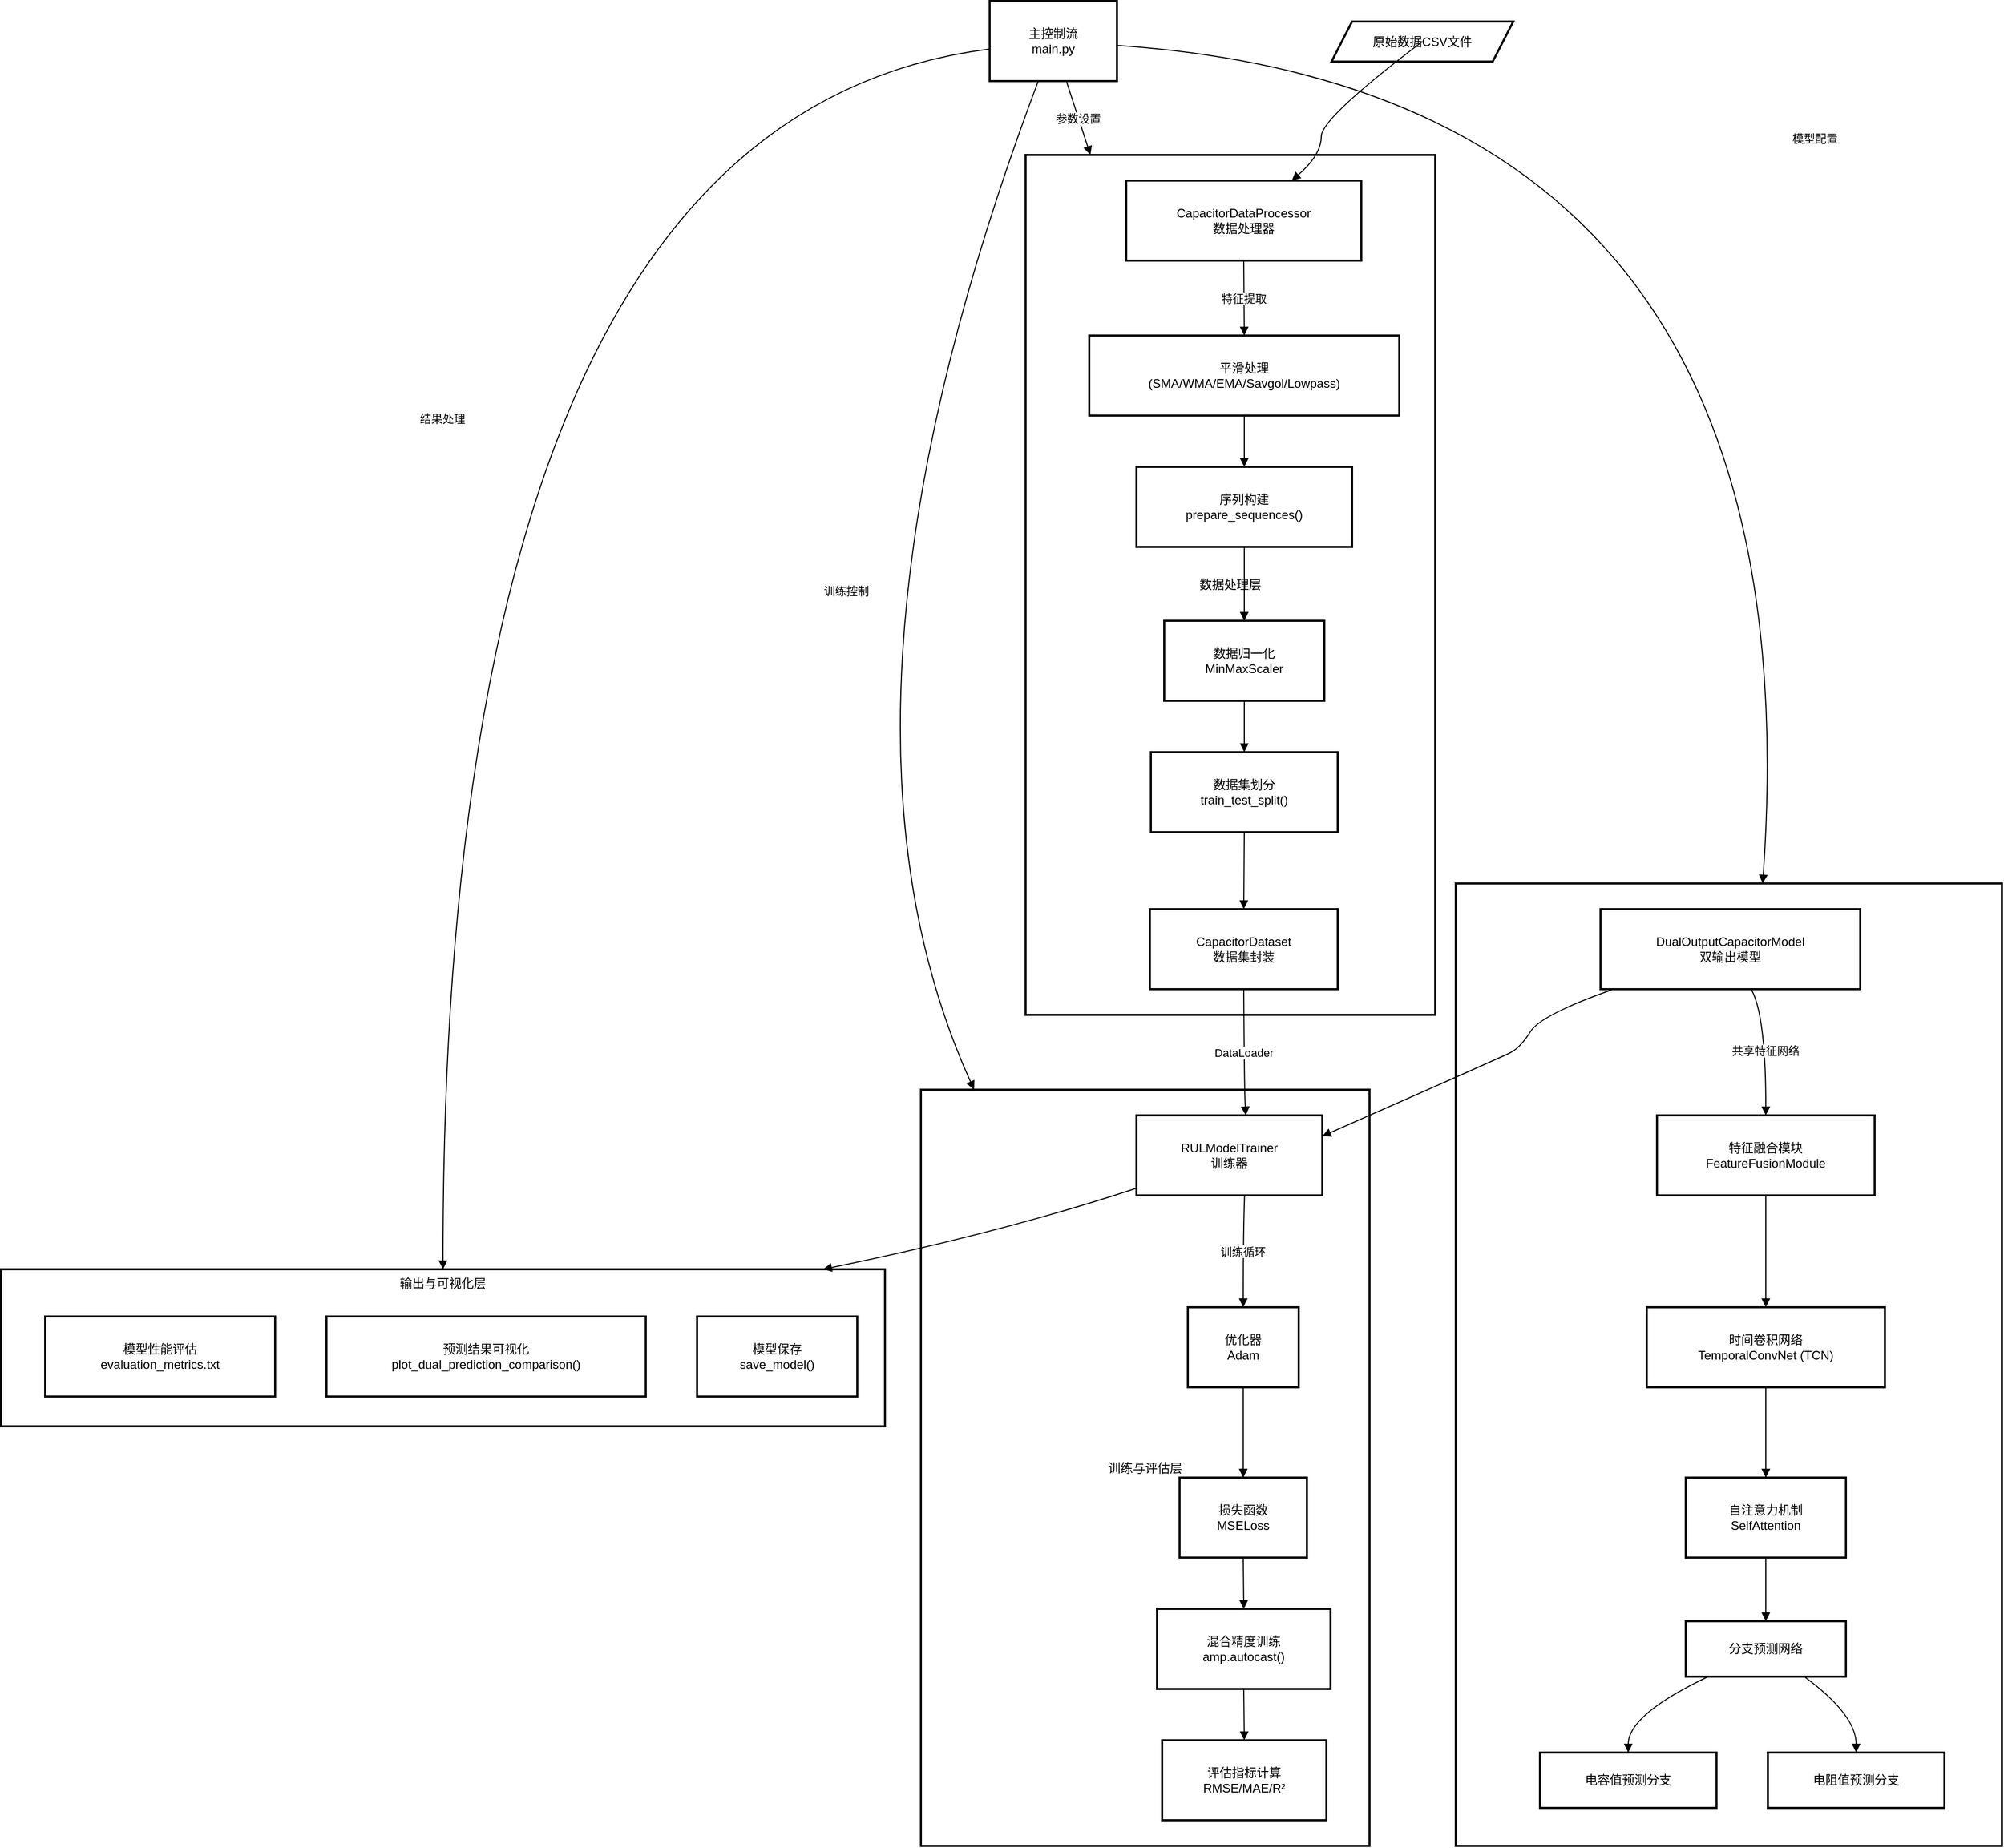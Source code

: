 <mxfile version="27.0.3">
  <diagram name="第 1 页" id="r-ddtsW2n2lSNyHTyDSO">
    <mxGraphModel dx="2767" dy="1907" grid="1" gridSize="10" guides="1" tooltips="1" connect="1" arrows="1" fold="1" page="1" pageScale="1" pageWidth="827" pageHeight="1169" math="0" shadow="0" adaptiveColors="simple">
      <root>
        <mxCell id="0" />
        <mxCell id="1" parent="0" />
        <mxCell id="zojjo_I3_YneyLG5seu3-1" value="输出与可视化层" style="whiteSpace=wrap;strokeWidth=2;verticalAlign=top;" vertex="1" parent="1">
          <mxGeometry x="20" y="1256" width="861" height="153" as="geometry" />
        </mxCell>
        <mxCell id="zojjo_I3_YneyLG5seu3-2" value="模型性能评估&#xa;evaluation_metrics.txt" style="whiteSpace=wrap;strokeWidth=2;" vertex="1" parent="zojjo_I3_YneyLG5seu3-1">
          <mxGeometry x="43" y="46" width="224" height="78" as="geometry" />
        </mxCell>
        <mxCell id="zojjo_I3_YneyLG5seu3-3" value="预测结果可视化&#xa;plot_dual_prediction_comparison()" style="whiteSpace=wrap;strokeWidth=2;" vertex="1" parent="zojjo_I3_YneyLG5seu3-1">
          <mxGeometry x="317" y="46" width="311" height="78" as="geometry" />
        </mxCell>
        <mxCell id="zojjo_I3_YneyLG5seu3-4" value="模型保存&#xa;save_model()" style="whiteSpace=wrap;strokeWidth=2;" vertex="1" parent="zojjo_I3_YneyLG5seu3-1">
          <mxGeometry x="678" y="46" width="156" height="78" as="geometry" />
        </mxCell>
        <mxCell id="zojjo_I3_YneyLG5seu3-5" value="训练与评估层" style="whiteSpace=wrap;strokeWidth=2;" vertex="1" parent="1">
          <mxGeometry x="916" y="1081" width="437" height="737" as="geometry" />
        </mxCell>
        <mxCell id="zojjo_I3_YneyLG5seu3-6" value="模型层" style="whiteSpace=wrap;strokeWidth=2;" vertex="1" parent="1">
          <mxGeometry x="1437" y="880" width="532" height="938" as="geometry" />
        </mxCell>
        <mxCell id="zojjo_I3_YneyLG5seu3-7" value="数据处理层" style="whiteSpace=wrap;strokeWidth=2;" vertex="1" parent="1">
          <mxGeometry x="1018" y="170" width="399" height="838" as="geometry" />
        </mxCell>
        <mxCell id="zojjo_I3_YneyLG5seu3-8" value="原始数据CSV文件" style="shape=parallelogram;perimeter=parallelogramPerimeter;fixedSize=1;strokeWidth=2;whiteSpace=wrap;" vertex="1" parent="1">
          <mxGeometry x="1316" y="40" width="177" height="39" as="geometry" />
        </mxCell>
        <mxCell id="zojjo_I3_YneyLG5seu3-9" value="CapacitorDataProcessor&#xa;数据处理器" style="whiteSpace=wrap;strokeWidth=2;" vertex="1" parent="1">
          <mxGeometry x="1116" y="195" width="229" height="78" as="geometry" />
        </mxCell>
        <mxCell id="zojjo_I3_YneyLG5seu3-10" value="平滑处理&#xa;(SMA/WMA/EMA/Savgol/Lowpass)" style="whiteSpace=wrap;strokeWidth=2;" vertex="1" parent="1">
          <mxGeometry x="1080" y="346" width="302" height="78" as="geometry" />
        </mxCell>
        <mxCell id="zojjo_I3_YneyLG5seu3-11" value="序列构建&#xa;prepare_sequences()" style="whiteSpace=wrap;strokeWidth=2;" vertex="1" parent="1">
          <mxGeometry x="1126" y="474" width="210" height="78" as="geometry" />
        </mxCell>
        <mxCell id="zojjo_I3_YneyLG5seu3-12" value="数据归一化&#xa;MinMaxScaler" style="whiteSpace=wrap;strokeWidth=2;" vertex="1" parent="1">
          <mxGeometry x="1153" y="624" width="156" height="78" as="geometry" />
        </mxCell>
        <mxCell id="zojjo_I3_YneyLG5seu3-13" value="数据集划分&#xa;train_test_split()" style="whiteSpace=wrap;strokeWidth=2;" vertex="1" parent="1">
          <mxGeometry x="1140" y="752" width="182" height="78" as="geometry" />
        </mxCell>
        <mxCell id="zojjo_I3_YneyLG5seu3-14" value="CapacitorDataset&#xa;数据集封装" style="whiteSpace=wrap;strokeWidth=2;" vertex="1" parent="1">
          <mxGeometry x="1139" y="905" width="183" height="78" as="geometry" />
        </mxCell>
        <mxCell id="zojjo_I3_YneyLG5seu3-15" value="DualOutputCapacitorModel&#xa;双输出模型" style="whiteSpace=wrap;strokeWidth=2;" vertex="1" parent="1">
          <mxGeometry x="1578" y="905" width="253" height="78" as="geometry" />
        </mxCell>
        <mxCell id="zojjo_I3_YneyLG5seu3-16" value="特征融合模块&#xa;FeatureFusionModule" style="whiteSpace=wrap;strokeWidth=2;" vertex="1" parent="1">
          <mxGeometry x="1633" y="1106" width="212" height="78" as="geometry" />
        </mxCell>
        <mxCell id="zojjo_I3_YneyLG5seu3-17" value="时间卷积网络&#xa;TemporalConvNet (TCN)" style="whiteSpace=wrap;strokeWidth=2;" vertex="1" parent="1">
          <mxGeometry x="1623" y="1293" width="232" height="78" as="geometry" />
        </mxCell>
        <mxCell id="zojjo_I3_YneyLG5seu3-18" value="自注意力机制&#xa;SelfAttention" style="whiteSpace=wrap;strokeWidth=2;" vertex="1" parent="1">
          <mxGeometry x="1661" y="1459" width="156" height="78" as="geometry" />
        </mxCell>
        <mxCell id="zojjo_I3_YneyLG5seu3-19" value="分支预测网络" style="whiteSpace=wrap;strokeWidth=2;" vertex="1" parent="1">
          <mxGeometry x="1661" y="1599" width="156" height="54" as="geometry" />
        </mxCell>
        <mxCell id="zojjo_I3_YneyLG5seu3-20" value="电容值预测分支" style="whiteSpace=wrap;strokeWidth=2;" vertex="1" parent="1">
          <mxGeometry x="1519" y="1727" width="172" height="54" as="geometry" />
        </mxCell>
        <mxCell id="zojjo_I3_YneyLG5seu3-21" value="电阻值预测分支" style="whiteSpace=wrap;strokeWidth=2;" vertex="1" parent="1">
          <mxGeometry x="1741" y="1727" width="172" height="54" as="geometry" />
        </mxCell>
        <mxCell id="zojjo_I3_YneyLG5seu3-22" value="RULModelTrainer&#xa;训练器" style="whiteSpace=wrap;strokeWidth=2;" vertex="1" parent="1">
          <mxGeometry x="1126" y="1106" width="181" height="78" as="geometry" />
        </mxCell>
        <mxCell id="zojjo_I3_YneyLG5seu3-23" value="优化器&#xa;Adam" style="whiteSpace=wrap;strokeWidth=2;" vertex="1" parent="1">
          <mxGeometry x="1176" y="1293" width="108" height="78" as="geometry" />
        </mxCell>
        <mxCell id="zojjo_I3_YneyLG5seu3-24" value="损失函数&#xa;MSELoss" style="whiteSpace=wrap;strokeWidth=2;" vertex="1" parent="1">
          <mxGeometry x="1168" y="1459" width="124" height="78" as="geometry" />
        </mxCell>
        <mxCell id="zojjo_I3_YneyLG5seu3-25" value="混合精度训练&#xa;amp.autocast()" style="whiteSpace=wrap;strokeWidth=2;" vertex="1" parent="1">
          <mxGeometry x="1146" y="1587" width="169" height="78" as="geometry" />
        </mxCell>
        <mxCell id="zojjo_I3_YneyLG5seu3-26" value="评估指标计算&#xa;RMSE/MAE/R²" style="whiteSpace=wrap;strokeWidth=2;" vertex="1" parent="1">
          <mxGeometry x="1151" y="1715" width="160" height="78" as="geometry" />
        </mxCell>
        <mxCell id="zojjo_I3_YneyLG5seu3-27" value="主控制流&#xa;main.py" style="whiteSpace=wrap;strokeWidth=2;" vertex="1" parent="1">
          <mxGeometry x="983" y="20" width="124" height="78" as="geometry" />
        </mxCell>
        <mxCell id="zojjo_I3_YneyLG5seu3-28" value="" style="curved=1;startArrow=none;endArrow=block;exitX=0.35;exitY=0.99;entryX=0.7;entryY=0.01;rounded=0;" edge="1" parent="1" source="zojjo_I3_YneyLG5seu3-8" target="zojjo_I3_YneyLG5seu3-9">
          <mxGeometry relative="1" as="geometry">
            <Array as="points">
              <mxPoint x="1306" y="134" />
              <mxPoint x="1306" y="170" />
            </Array>
          </mxGeometry>
        </mxCell>
        <mxCell id="zojjo_I3_YneyLG5seu3-29" value="特征提取" style="curved=1;startArrow=none;endArrow=block;exitX=0.5;exitY=1.01;entryX=0.5;entryY=0;rounded=0;" edge="1" parent="1" source="zojjo_I3_YneyLG5seu3-9" target="zojjo_I3_YneyLG5seu3-10">
          <mxGeometry relative="1" as="geometry">
            <Array as="points" />
          </mxGeometry>
        </mxCell>
        <mxCell id="zojjo_I3_YneyLG5seu3-30" value="" style="curved=1;startArrow=none;endArrow=block;exitX=0.5;exitY=1;entryX=0.5;entryY=0;rounded=0;" edge="1" parent="1" source="zojjo_I3_YneyLG5seu3-10" target="zojjo_I3_YneyLG5seu3-11">
          <mxGeometry relative="1" as="geometry">
            <Array as="points" />
          </mxGeometry>
        </mxCell>
        <mxCell id="zojjo_I3_YneyLG5seu3-31" value="" style="curved=1;startArrow=none;endArrow=block;exitX=0.5;exitY=1;entryX=0.5;entryY=0;rounded=0;" edge="1" parent="1" source="zojjo_I3_YneyLG5seu3-11" target="zojjo_I3_YneyLG5seu3-12">
          <mxGeometry relative="1" as="geometry">
            <Array as="points" />
          </mxGeometry>
        </mxCell>
        <mxCell id="zojjo_I3_YneyLG5seu3-32" value="" style="curved=1;startArrow=none;endArrow=block;exitX=0.5;exitY=1;entryX=0.5;entryY=0;rounded=0;" edge="1" parent="1" source="zojjo_I3_YneyLG5seu3-12" target="zojjo_I3_YneyLG5seu3-13">
          <mxGeometry relative="1" as="geometry">
            <Array as="points" />
          </mxGeometry>
        </mxCell>
        <mxCell id="zojjo_I3_YneyLG5seu3-33" value="" style="curved=1;startArrow=none;endArrow=block;exitX=0.5;exitY=1;entryX=0.5;entryY=0;rounded=0;" edge="1" parent="1" source="zojjo_I3_YneyLG5seu3-13" target="zojjo_I3_YneyLG5seu3-14">
          <mxGeometry relative="1" as="geometry">
            <Array as="points" />
          </mxGeometry>
        </mxCell>
        <mxCell id="zojjo_I3_YneyLG5seu3-34" value="共享特征网络" style="curved=1;startArrow=none;endArrow=block;exitX=0.58;exitY=1;entryX=0.5;entryY=-0.01;rounded=0;" edge="1" parent="1" source="zojjo_I3_YneyLG5seu3-15" target="zojjo_I3_YneyLG5seu3-16">
          <mxGeometry relative="1" as="geometry">
            <Array as="points">
              <mxPoint x="1739" y="1008" />
            </Array>
          </mxGeometry>
        </mxCell>
        <mxCell id="zojjo_I3_YneyLG5seu3-35" value="" style="curved=1;startArrow=none;endArrow=block;exitX=0.5;exitY=0.99;entryX=0.5;entryY=0.01;rounded=0;" edge="1" parent="1" source="zojjo_I3_YneyLG5seu3-16" target="zojjo_I3_YneyLG5seu3-17">
          <mxGeometry relative="1" as="geometry">
            <Array as="points" />
          </mxGeometry>
        </mxCell>
        <mxCell id="zojjo_I3_YneyLG5seu3-36" value="" style="curved=1;startArrow=none;endArrow=block;exitX=0.5;exitY=1.01;entryX=0.5;entryY=0;rounded=0;" edge="1" parent="1" source="zojjo_I3_YneyLG5seu3-17" target="zojjo_I3_YneyLG5seu3-18">
          <mxGeometry relative="1" as="geometry">
            <Array as="points" />
          </mxGeometry>
        </mxCell>
        <mxCell id="zojjo_I3_YneyLG5seu3-37" value="" style="curved=1;startArrow=none;endArrow=block;exitX=0.5;exitY=1;entryX=0.5;entryY=0;rounded=0;" edge="1" parent="1" source="zojjo_I3_YneyLG5seu3-18" target="zojjo_I3_YneyLG5seu3-19">
          <mxGeometry relative="1" as="geometry">
            <Array as="points" />
          </mxGeometry>
        </mxCell>
        <mxCell id="zojjo_I3_YneyLG5seu3-38" value="" style="curved=1;startArrow=none;endArrow=block;exitX=0.14;exitY=1;entryX=0.5;entryY=0;rounded=0;" edge="1" parent="1" source="zojjo_I3_YneyLG5seu3-19" target="zojjo_I3_YneyLG5seu3-20">
          <mxGeometry relative="1" as="geometry">
            <Array as="points">
              <mxPoint x="1605" y="1690" />
            </Array>
          </mxGeometry>
        </mxCell>
        <mxCell id="zojjo_I3_YneyLG5seu3-39" value="" style="curved=1;startArrow=none;endArrow=block;exitX=0.74;exitY=1;entryX=0.5;entryY=0;rounded=0;" edge="1" parent="1" source="zojjo_I3_YneyLG5seu3-19" target="zojjo_I3_YneyLG5seu3-21">
          <mxGeometry relative="1" as="geometry">
            <Array as="points">
              <mxPoint x="1827" y="1690" />
            </Array>
          </mxGeometry>
        </mxCell>
        <mxCell id="zojjo_I3_YneyLG5seu3-40" value="训练循环" style="curved=1;startArrow=none;endArrow=block;exitX=0.58;exitY=0.99;entryX=0.5;entryY=0.01;rounded=0;" edge="1" parent="1" source="zojjo_I3_YneyLG5seu3-22" target="zojjo_I3_YneyLG5seu3-23">
          <mxGeometry relative="1" as="geometry">
            <Array as="points">
              <mxPoint x="1230" y="1220" />
            </Array>
          </mxGeometry>
        </mxCell>
        <mxCell id="zojjo_I3_YneyLG5seu3-41" value="" style="curved=1;startArrow=none;endArrow=block;exitX=0.5;exitY=1.01;entryX=0.5;entryY=0;rounded=0;" edge="1" parent="1" source="zojjo_I3_YneyLG5seu3-23" target="zojjo_I3_YneyLG5seu3-24">
          <mxGeometry relative="1" as="geometry">
            <Array as="points" />
          </mxGeometry>
        </mxCell>
        <mxCell id="zojjo_I3_YneyLG5seu3-42" value="" style="curved=1;startArrow=none;endArrow=block;exitX=0.5;exitY=1;entryX=0.5;entryY=0;rounded=0;" edge="1" parent="1" source="zojjo_I3_YneyLG5seu3-24" target="zojjo_I3_YneyLG5seu3-25">
          <mxGeometry relative="1" as="geometry">
            <Array as="points" />
          </mxGeometry>
        </mxCell>
        <mxCell id="zojjo_I3_YneyLG5seu3-43" value="" style="curved=1;startArrow=none;endArrow=block;exitX=0.5;exitY=1;entryX=0.5;entryY=0;rounded=0;" edge="1" parent="1" source="zojjo_I3_YneyLG5seu3-25" target="zojjo_I3_YneyLG5seu3-26">
          <mxGeometry relative="1" as="geometry">
            <Array as="points" />
          </mxGeometry>
        </mxCell>
        <mxCell id="zojjo_I3_YneyLG5seu3-44" value="DataLoader" style="curved=1;startArrow=none;endArrow=block;exitX=0.5;exitY=1;entryX=0.59;entryY=-0.01;rounded=0;" edge="1" parent="1" source="zojjo_I3_YneyLG5seu3-14" target="zojjo_I3_YneyLG5seu3-22">
          <mxGeometry relative="1" as="geometry">
            <Array as="points">
              <mxPoint x="1231" y="1081" />
            </Array>
          </mxGeometry>
        </mxCell>
        <mxCell id="zojjo_I3_YneyLG5seu3-45" value="" style="curved=1;startArrow=none;endArrow=block;exitX=0.05;exitY=1;entryX=1;entryY=0.26;rounded=0;" edge="1" parent="1" source="zojjo_I3_YneyLG5seu3-15" target="zojjo_I3_YneyLG5seu3-22">
          <mxGeometry relative="1" as="geometry">
            <Array as="points">
              <mxPoint x="1520" y="1008" />
              <mxPoint x="1500" y="1040" />
              <mxPoint x="1480" y="1050" />
            </Array>
          </mxGeometry>
        </mxCell>
        <mxCell id="zojjo_I3_YneyLG5seu3-46" value="" style="curved=1;startArrow=none;endArrow=block;exitX=0;exitY=0.91;entryX=0.93;entryY=0;rounded=0;" edge="1" parent="1" source="zojjo_I3_YneyLG5seu3-22" target="zojjo_I3_YneyLG5seu3-1">
          <mxGeometry relative="1" as="geometry">
            <Array as="points">
              <mxPoint x="996" y="1220" />
            </Array>
          </mxGeometry>
        </mxCell>
        <mxCell id="zojjo_I3_YneyLG5seu3-47" value="参数设置" style="curved=1;startArrow=none;endArrow=block;rounded=0;" edge="1" parent="1" source="zojjo_I3_YneyLG5seu3-27" target="zojjo_I3_YneyLG5seu3-7">
          <mxGeometry relative="1" as="geometry">
            <Array as="points" />
          </mxGeometry>
        </mxCell>
        <mxCell id="zojjo_I3_YneyLG5seu3-48" value="模型配置" style="curved=1;startArrow=none;endArrow=block;rounded=0;" edge="1" parent="1" source="zojjo_I3_YneyLG5seu3-27" target="zojjo_I3_YneyLG5seu3-6">
          <mxGeometry relative="1" as="geometry">
            <Array as="points">
              <mxPoint x="1790" y="110" />
            </Array>
          </mxGeometry>
        </mxCell>
        <mxCell id="zojjo_I3_YneyLG5seu3-49" value="训练控制" style="curved=1;startArrow=none;endArrow=block;rounded=0;" edge="1" parent="1" source="zojjo_I3_YneyLG5seu3-27" target="zojjo_I3_YneyLG5seu3-5">
          <mxGeometry relative="1" as="geometry">
            <Array as="points">
              <mxPoint x="800" y="710" />
            </Array>
          </mxGeometry>
        </mxCell>
        <mxCell id="zojjo_I3_YneyLG5seu3-50" value="结果处理" style="curved=1;startArrow=none;endArrow=block;exitX=0;exitY=0.6;entryX=0.5;entryY=0;rounded=0;" edge="1" parent="1" source="zojjo_I3_YneyLG5seu3-27" target="zojjo_I3_YneyLG5seu3-1">
          <mxGeometry relative="1" as="geometry">
            <Array as="points">
              <mxPoint x="450" y="134" />
            </Array>
          </mxGeometry>
        </mxCell>
      </root>
    </mxGraphModel>
  </diagram>
</mxfile>
